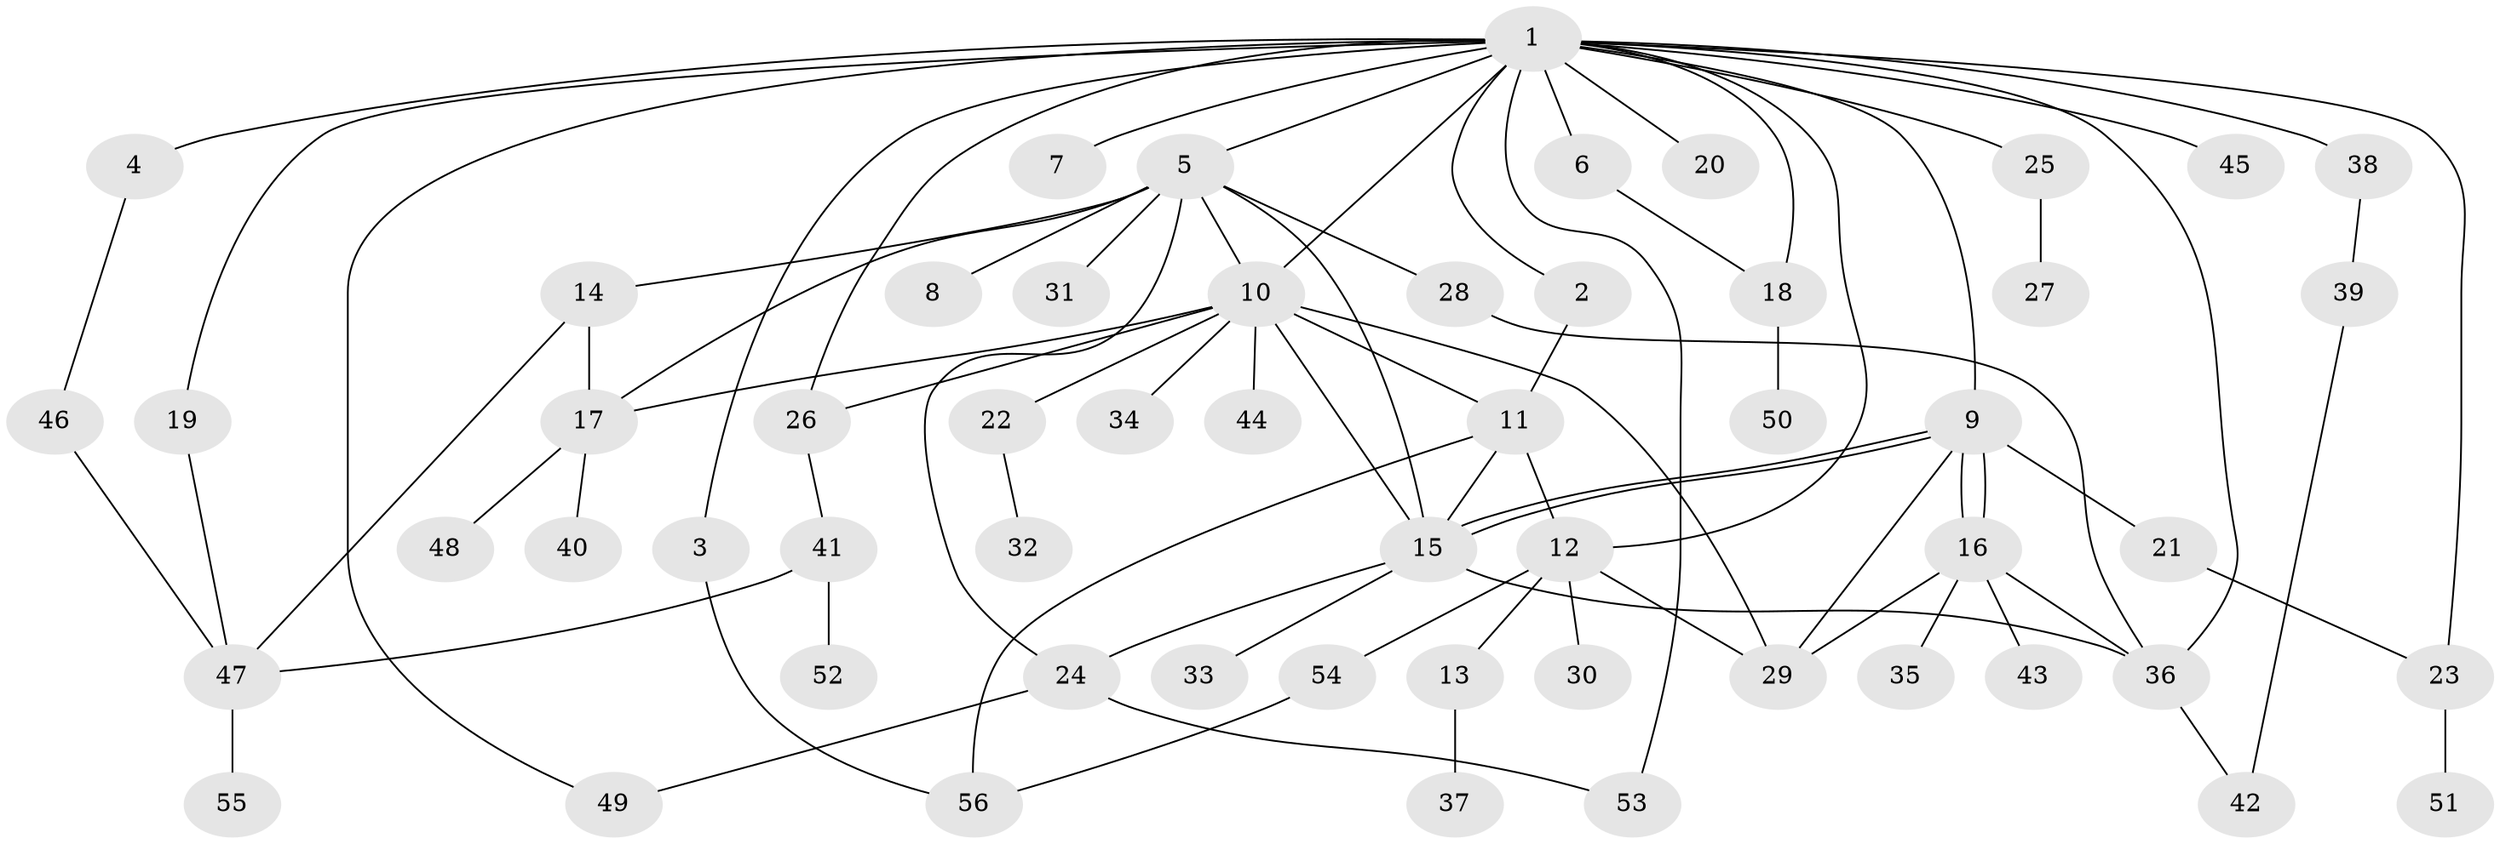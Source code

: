 // coarse degree distribution, {20: 0.025, 5: 0.1, 3: 0.025, 2: 0.225, 7: 0.025, 1: 0.425, 6: 0.05, 10: 0.025, 11: 0.025, 4: 0.075}
// Generated by graph-tools (version 1.1) at 2025/51/02/27/25 19:51:54]
// undirected, 56 vertices, 83 edges
graph export_dot {
graph [start="1"]
  node [color=gray90,style=filled];
  1;
  2;
  3;
  4;
  5;
  6;
  7;
  8;
  9;
  10;
  11;
  12;
  13;
  14;
  15;
  16;
  17;
  18;
  19;
  20;
  21;
  22;
  23;
  24;
  25;
  26;
  27;
  28;
  29;
  30;
  31;
  32;
  33;
  34;
  35;
  36;
  37;
  38;
  39;
  40;
  41;
  42;
  43;
  44;
  45;
  46;
  47;
  48;
  49;
  50;
  51;
  52;
  53;
  54;
  55;
  56;
  1 -- 2;
  1 -- 3;
  1 -- 4;
  1 -- 5;
  1 -- 6;
  1 -- 7;
  1 -- 9;
  1 -- 10;
  1 -- 12;
  1 -- 18;
  1 -- 19;
  1 -- 20;
  1 -- 23;
  1 -- 25;
  1 -- 26;
  1 -- 36;
  1 -- 38;
  1 -- 45;
  1 -- 49;
  1 -- 53;
  2 -- 11;
  3 -- 56;
  4 -- 46;
  5 -- 8;
  5 -- 10;
  5 -- 14;
  5 -- 15;
  5 -- 17;
  5 -- 24;
  5 -- 28;
  5 -- 31;
  6 -- 18;
  9 -- 15;
  9 -- 15;
  9 -- 16;
  9 -- 16;
  9 -- 21;
  9 -- 29;
  10 -- 11;
  10 -- 15;
  10 -- 17;
  10 -- 22;
  10 -- 26;
  10 -- 29;
  10 -- 34;
  10 -- 44;
  11 -- 12;
  11 -- 15;
  11 -- 56;
  12 -- 13;
  12 -- 29;
  12 -- 30;
  12 -- 54;
  13 -- 37;
  14 -- 17;
  14 -- 47;
  15 -- 24;
  15 -- 33;
  15 -- 36;
  16 -- 29;
  16 -- 35;
  16 -- 36;
  16 -- 43;
  17 -- 40;
  17 -- 48;
  18 -- 50;
  19 -- 47;
  21 -- 23;
  22 -- 32;
  23 -- 51;
  24 -- 49;
  24 -- 53;
  25 -- 27;
  26 -- 41;
  28 -- 36;
  36 -- 42;
  38 -- 39;
  39 -- 42;
  41 -- 47;
  41 -- 52;
  46 -- 47;
  47 -- 55;
  54 -- 56;
}
